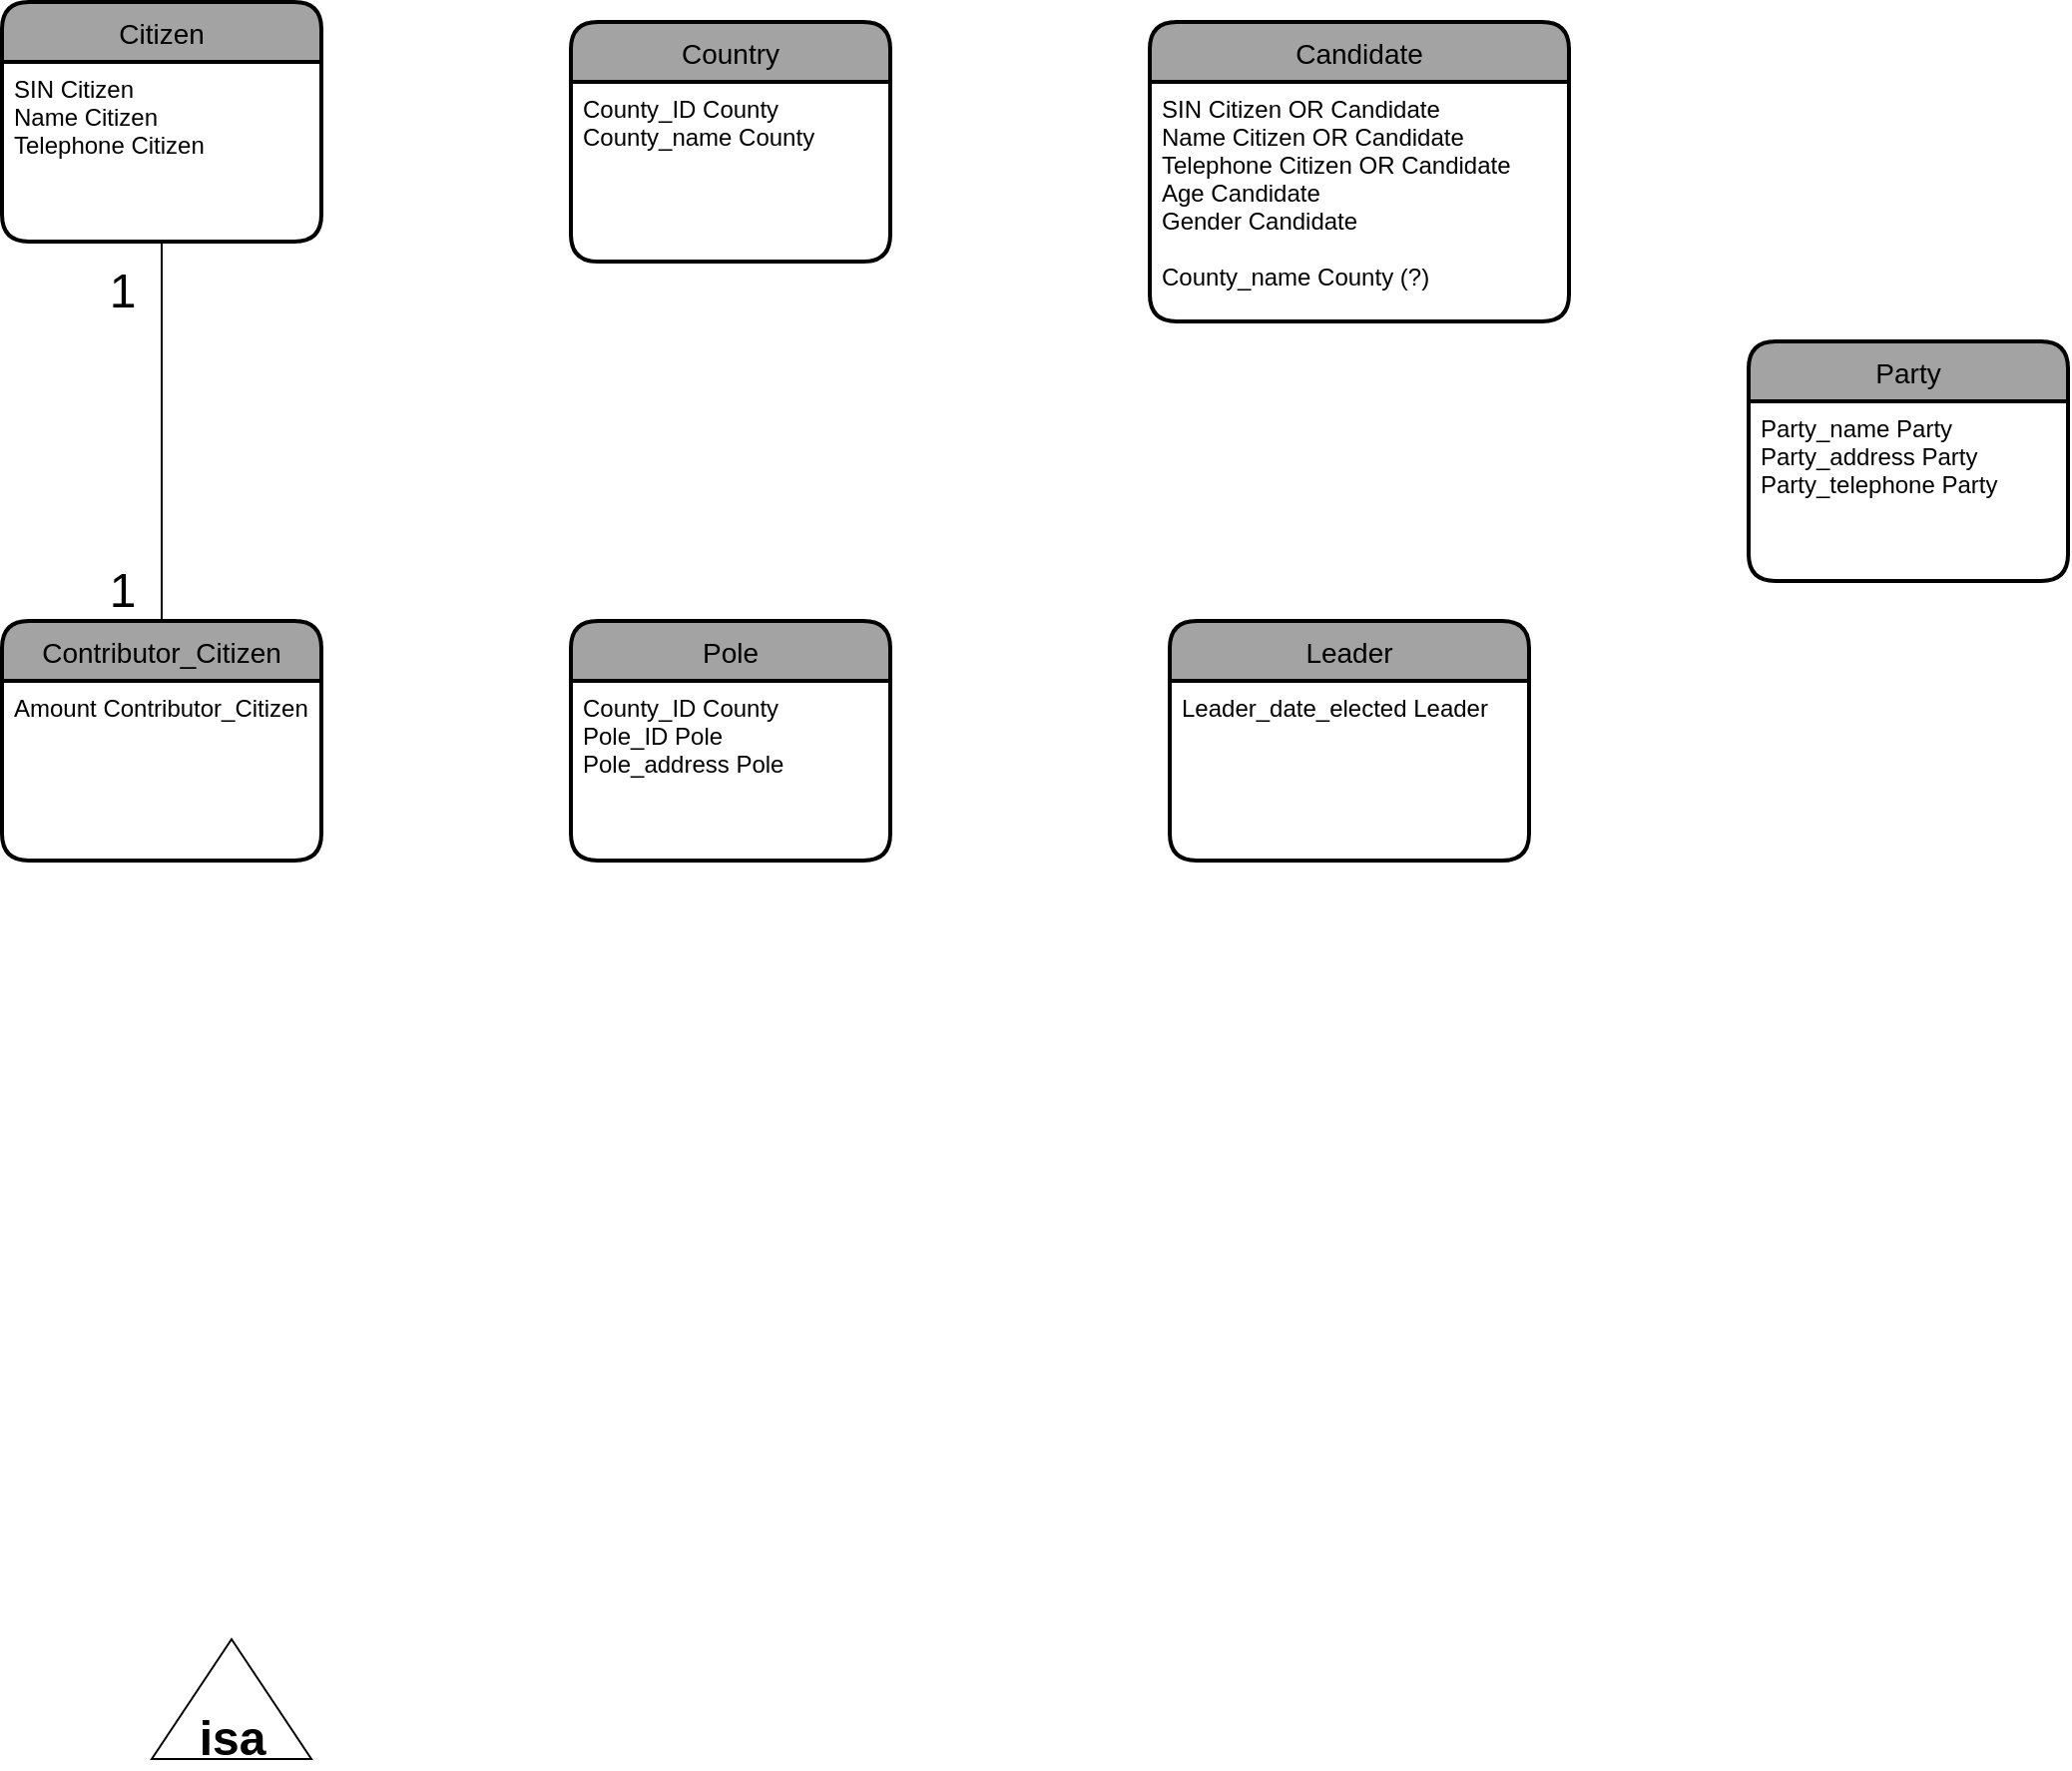 <mxfile version="16.5.2" type="github">
  <diagram id="R2lEEEUBdFMjLlhIrx00" name="Page-1">
    <mxGraphModel dx="1433" dy="1593" grid="1" gridSize="10" guides="1" tooltips="1" connect="1" arrows="1" fold="1" page="1" pageScale="1" pageWidth="850" pageHeight="1100" math="0" shadow="0" extFonts="Permanent Marker^https://fonts.googleapis.com/css?family=Permanent+Marker">
      <root>
        <mxCell id="0" />
        <mxCell id="1" parent="0" />
        <mxCell id="XqF0fUAeafnoUtxTJQTS-1" value="Citizen" style="swimlane;childLayout=stackLayout;horizontal=1;startSize=30;horizontalStack=0;rounded=1;fontSize=14;fontStyle=0;strokeWidth=2;resizeParent=0;resizeLast=1;shadow=0;dashed=0;align=center;fillColor=#A3A3A3;" vertex="1" parent="1">
          <mxGeometry x="-395" y="-190" width="160" height="120" as="geometry" />
        </mxCell>
        <mxCell id="XqF0fUAeafnoUtxTJQTS-2" value="SIN Citizen&#xa;Name Citizen&#xa;Telephone Citizen" style="align=left;strokeColor=none;fillColor=none;spacingLeft=4;fontSize=12;verticalAlign=top;resizable=0;rotatable=0;part=1;" vertex="1" parent="XqF0fUAeafnoUtxTJQTS-1">
          <mxGeometry y="30" width="160" height="90" as="geometry" />
        </mxCell>
        <mxCell id="XqF0fUAeafnoUtxTJQTS-5" value="Country" style="swimlane;childLayout=stackLayout;horizontal=1;startSize=30;horizontalStack=0;rounded=1;fontSize=14;fontStyle=0;strokeWidth=2;resizeParent=0;resizeLast=1;shadow=0;dashed=0;align=center;fillColor=#A3A3A3;" vertex="1" parent="1">
          <mxGeometry x="-110" y="-180" width="160" height="120" as="geometry" />
        </mxCell>
        <mxCell id="XqF0fUAeafnoUtxTJQTS-6" value="County_ID County&#xa;County_name County&#xa;" style="align=left;strokeColor=none;fillColor=none;spacingLeft=4;fontSize=12;verticalAlign=top;resizable=0;rotatable=0;part=1;" vertex="1" parent="XqF0fUAeafnoUtxTJQTS-5">
          <mxGeometry y="30" width="160" height="90" as="geometry" />
        </mxCell>
        <mxCell id="XqF0fUAeafnoUtxTJQTS-7" value="Pole" style="swimlane;childLayout=stackLayout;horizontal=1;startSize=30;horizontalStack=0;rounded=1;fontSize=14;fontStyle=0;strokeWidth=2;resizeParent=0;resizeLast=1;shadow=0;dashed=0;align=center;fillColor=#A3A3A3;" vertex="1" parent="1">
          <mxGeometry x="-110" y="120" width="160" height="120" as="geometry" />
        </mxCell>
        <mxCell id="XqF0fUAeafnoUtxTJQTS-8" value="County_ID County&#xa;Pole_ID Pole&#xa;Pole_address Pole" style="align=left;strokeColor=none;fillColor=none;spacingLeft=4;fontSize=12;verticalAlign=top;resizable=0;rotatable=0;part=1;" vertex="1" parent="XqF0fUAeafnoUtxTJQTS-7">
          <mxGeometry y="30" width="160" height="90" as="geometry" />
        </mxCell>
        <mxCell id="XqF0fUAeafnoUtxTJQTS-15" value="Candidate" style="swimlane;childLayout=stackLayout;horizontal=1;startSize=30;horizontalStack=0;rounded=1;fontSize=14;fontStyle=0;strokeWidth=2;resizeParent=0;resizeLast=1;shadow=0;dashed=0;align=center;fillColor=#A3A3A3;" vertex="1" parent="1">
          <mxGeometry x="180" y="-180" width="210" height="150" as="geometry" />
        </mxCell>
        <mxCell id="XqF0fUAeafnoUtxTJQTS-16" value="SIN Citizen OR Candidate&#xa;Name Citizen OR Candidate&#xa;Telephone Citizen OR Candidate&#xa;Age Candidate&#xa;Gender Candidate&#xa;&#xa;County_name County (?)" style="align=left;strokeColor=none;fillColor=none;spacingLeft=4;fontSize=12;verticalAlign=top;resizable=0;rotatable=0;part=1;" vertex="1" parent="XqF0fUAeafnoUtxTJQTS-15">
          <mxGeometry y="30" width="210" height="120" as="geometry" />
        </mxCell>
        <mxCell id="XqF0fUAeafnoUtxTJQTS-19" value="Party" style="swimlane;childLayout=stackLayout;horizontal=1;startSize=30;horizontalStack=0;rounded=1;fontSize=14;fontStyle=0;strokeWidth=2;resizeParent=0;resizeLast=1;shadow=0;dashed=0;align=center;fillColor=#A3A3A3;" vertex="1" parent="1">
          <mxGeometry x="480" y="-20" width="160" height="120" as="geometry" />
        </mxCell>
        <mxCell id="XqF0fUAeafnoUtxTJQTS-20" value="Party_name Party&#xa;Party_address Party&#xa;Party_telephone Party" style="align=left;strokeColor=none;fillColor=none;spacingLeft=4;fontSize=12;verticalAlign=top;resizable=0;rotatable=0;part=1;" vertex="1" parent="XqF0fUAeafnoUtxTJQTS-19">
          <mxGeometry y="30" width="160" height="90" as="geometry" />
        </mxCell>
        <mxCell id="XqF0fUAeafnoUtxTJQTS-21" value="Leader" style="swimlane;childLayout=stackLayout;horizontal=1;startSize=30;horizontalStack=0;rounded=1;fontSize=14;fontStyle=0;strokeWidth=2;resizeParent=0;resizeLast=1;shadow=0;dashed=0;align=center;fillColor=#A3A3A3;" vertex="1" parent="1">
          <mxGeometry x="190" y="120" width="180" height="120" as="geometry" />
        </mxCell>
        <mxCell id="XqF0fUAeafnoUtxTJQTS-22" value="Leader_date_elected Leader" style="align=left;strokeColor=none;fillColor=none;spacingLeft=4;fontSize=12;verticalAlign=top;resizable=0;rotatable=0;part=1;" vertex="1" parent="XqF0fUAeafnoUtxTJQTS-21">
          <mxGeometry y="30" width="180" height="90" as="geometry" />
        </mxCell>
        <mxCell id="XqF0fUAeafnoUtxTJQTS-24" value="Contributor_Citizen" style="swimlane;childLayout=stackLayout;horizontal=1;startSize=30;horizontalStack=0;rounded=1;fontSize=14;fontStyle=0;strokeWidth=2;resizeParent=0;resizeLast=1;shadow=0;dashed=0;align=center;fillColor=#A3A3A3;" vertex="1" parent="1">
          <mxGeometry x="-395" y="120" width="160" height="120" as="geometry" />
        </mxCell>
        <mxCell id="XqF0fUAeafnoUtxTJQTS-25" value="Amount Contributor_Citizen" style="align=left;strokeColor=none;fillColor=none;spacingLeft=4;fontSize=12;verticalAlign=top;resizable=0;rotatable=0;part=1;" vertex="1" parent="XqF0fUAeafnoUtxTJQTS-24">
          <mxGeometry y="30" width="160" height="90" as="geometry" />
        </mxCell>
        <mxCell id="XqF0fUAeafnoUtxTJQTS-33" value="" style="triangle;whiteSpace=wrap;html=1;fillColor=#FFFFFF;rotation=-90;align=center;" vertex="1" parent="1">
          <mxGeometry x="-310" y="620" width="60" height="80" as="geometry" />
        </mxCell>
        <mxCell id="XqF0fUAeafnoUtxTJQTS-34" value="&lt;b&gt;&lt;font style=&quot;font-size: 24px&quot;&gt;isa&lt;/font&gt;&lt;/b&gt;" style="text;html=1;align=center;verticalAlign=middle;resizable=0;points=[];autosize=1;strokeColor=none;fillColor=none;fontSize=14;" vertex="1" parent="1">
          <mxGeometry x="-305" y="665" width="50" height="30" as="geometry" />
        </mxCell>
        <mxCell id="XqF0fUAeafnoUtxTJQTS-37" value="" style="endArrow=none;html=1;rounded=0;fontSize=24;entryX=0.5;entryY=1;entryDx=0;entryDy=0;exitX=0.5;exitY=0;exitDx=0;exitDy=0;" edge="1" parent="1" source="XqF0fUAeafnoUtxTJQTS-24" target="XqF0fUAeafnoUtxTJQTS-2">
          <mxGeometry width="50" height="50" relative="1" as="geometry">
            <mxPoint x="-350" y="100" as="sourcePoint" />
            <mxPoint x="-300" y="50" as="targetPoint" />
          </mxGeometry>
        </mxCell>
        <mxCell id="XqF0fUAeafnoUtxTJQTS-38" value="1" style="text;html=1;align=center;verticalAlign=middle;resizable=0;points=[];autosize=1;strokeColor=none;fillColor=none;fontSize=24;" vertex="1" parent="1">
          <mxGeometry x="-350" y="-60" width="30" height="30" as="geometry" />
        </mxCell>
        <mxCell id="XqF0fUAeafnoUtxTJQTS-39" value="1" style="text;html=1;align=center;verticalAlign=middle;resizable=0;points=[];autosize=1;strokeColor=none;fillColor=none;fontSize=24;" vertex="1" parent="1">
          <mxGeometry x="-350" y="90" width="30" height="30" as="geometry" />
        </mxCell>
      </root>
    </mxGraphModel>
  </diagram>
</mxfile>
